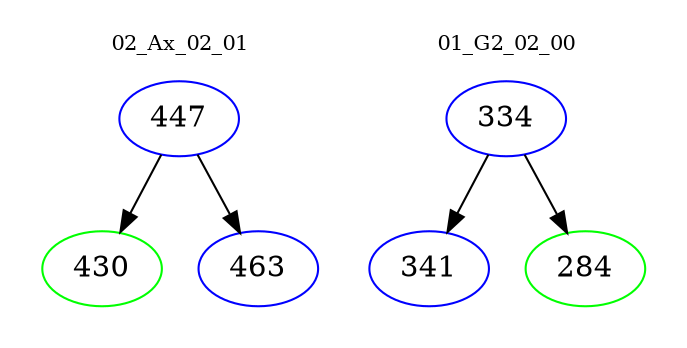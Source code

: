digraph{
subgraph cluster_0 {
color = white
label = "02_Ax_02_01";
fontsize=10;
T0_447 [label="447", color="blue"]
T0_447 -> T0_430 [color="black"]
T0_430 [label="430", color="green"]
T0_447 -> T0_463 [color="black"]
T0_463 [label="463", color="blue"]
}
subgraph cluster_1 {
color = white
label = "01_G2_02_00";
fontsize=10;
T1_334 [label="334", color="blue"]
T1_334 -> T1_341 [color="black"]
T1_341 [label="341", color="blue"]
T1_334 -> T1_284 [color="black"]
T1_284 [label="284", color="green"]
}
}
